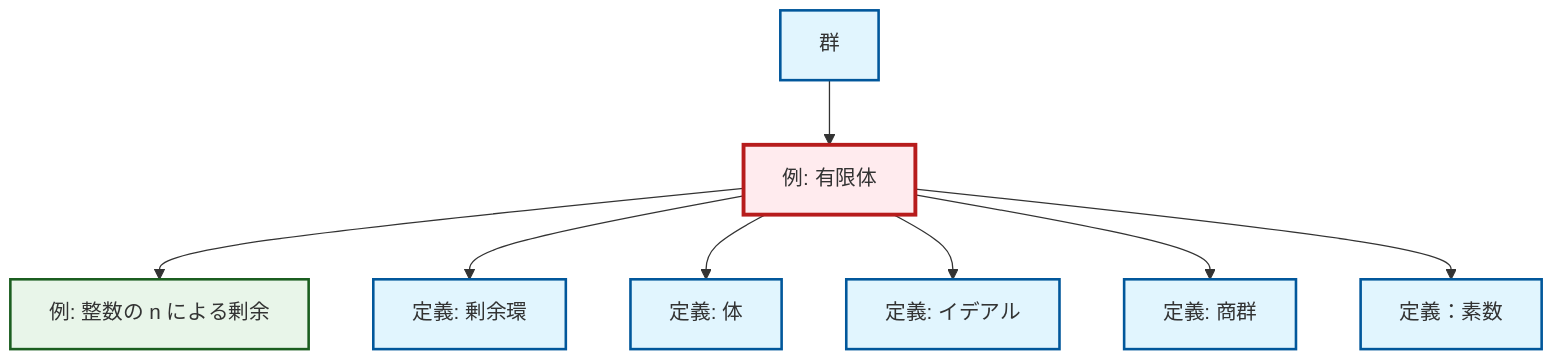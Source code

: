 graph TD
    classDef definition fill:#e1f5fe,stroke:#01579b,stroke-width:2px
    classDef theorem fill:#f3e5f5,stroke:#4a148c,stroke-width:2px
    classDef axiom fill:#fff3e0,stroke:#e65100,stroke-width:2px
    classDef example fill:#e8f5e9,stroke:#1b5e20,stroke-width:2px
    classDef current fill:#ffebee,stroke:#b71c1c,stroke-width:3px
    def-group["群"]:::definition
    def-quotient-ring["定義: 剰余環"]:::definition
    ex-finite-field["例: 有限体"]:::example
    def-prime["定義：素数"]:::definition
    def-quotient-group["定義: 商群"]:::definition
    ex-quotient-integers-mod-n["例: 整数の n による剰余"]:::example
    def-ideal["定義: イデアル"]:::definition
    def-field["定義: 体"]:::definition
    def-group --> ex-finite-field
    ex-finite-field --> ex-quotient-integers-mod-n
    ex-finite-field --> def-quotient-ring
    ex-finite-field --> def-field
    ex-finite-field --> def-ideal
    ex-finite-field --> def-quotient-group
    ex-finite-field --> def-prime
    class ex-finite-field current